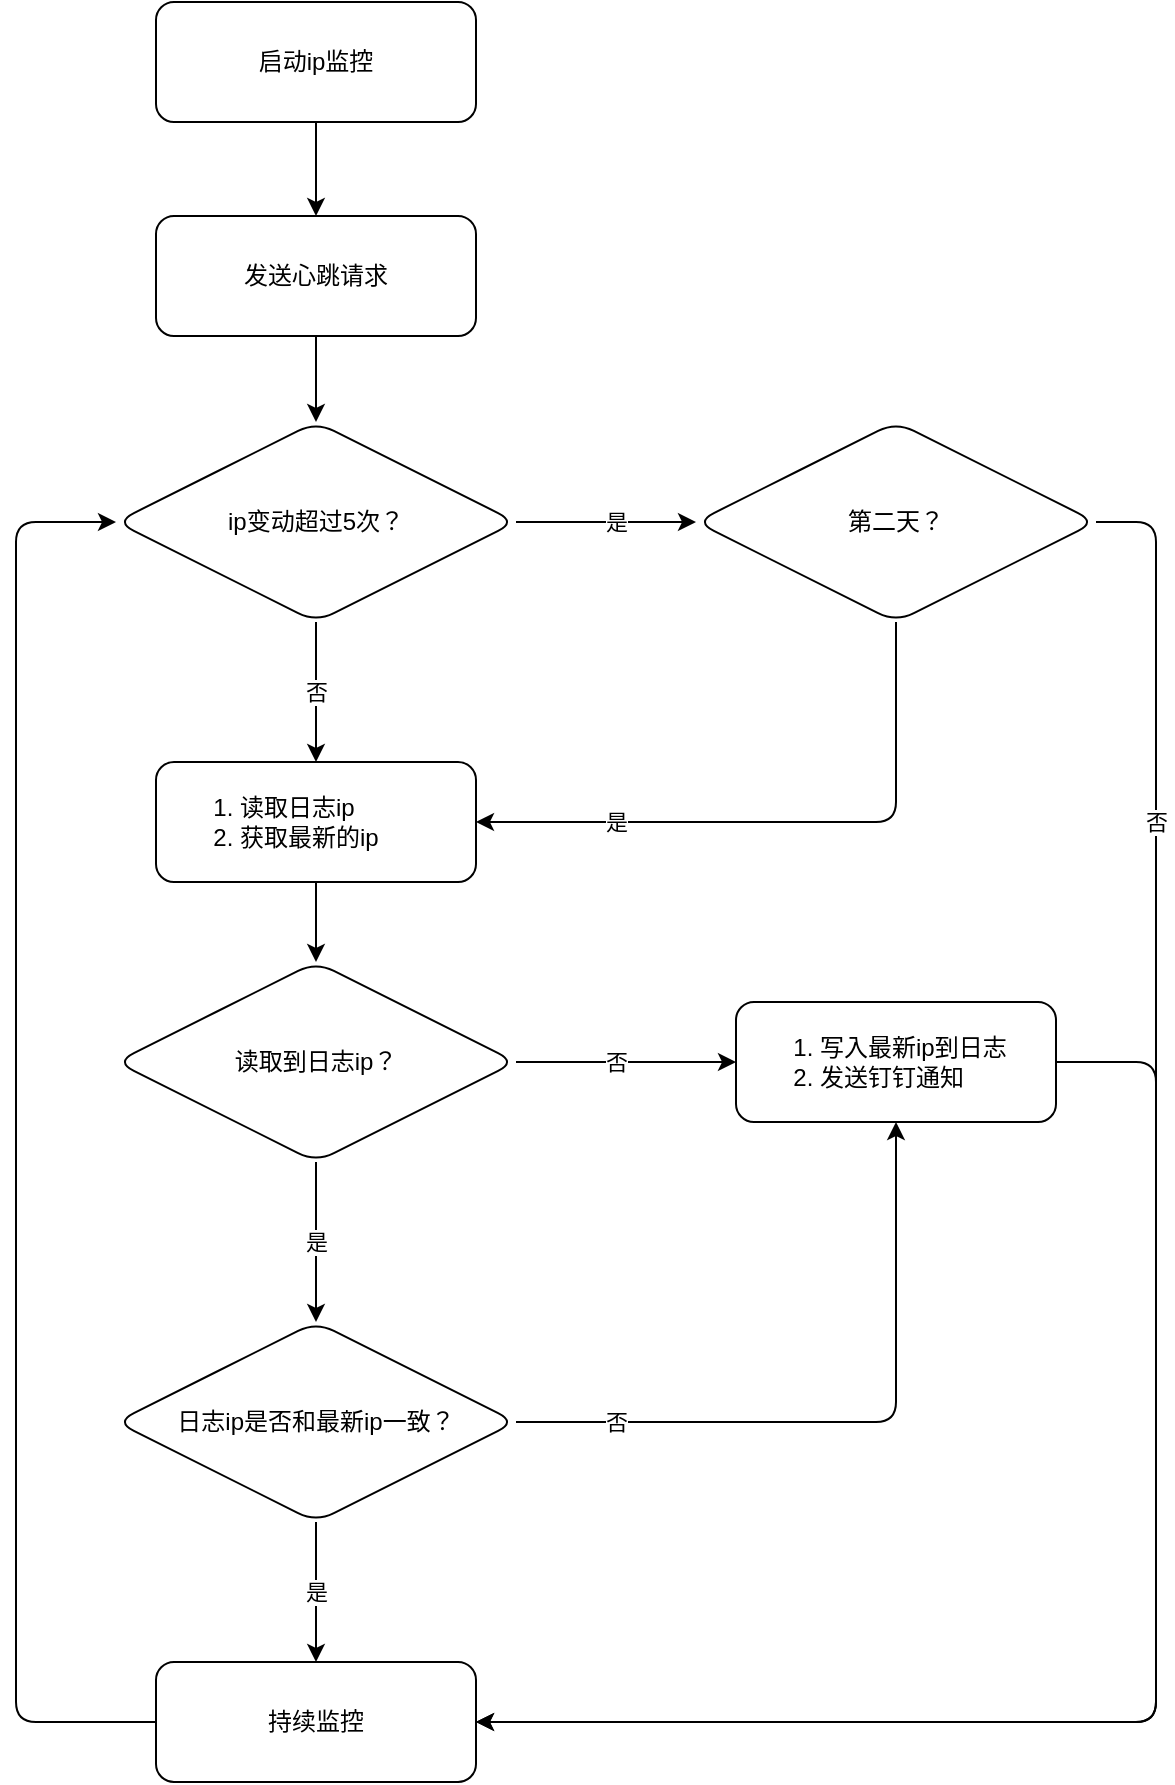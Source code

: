 <mxfile>
    <diagram id="BkIMhExrJoNv7Sv7BLBv" name="Page-1">
        <mxGraphModel dx="1099" dy="746" grid="1" gridSize="10" guides="1" tooltips="1" connect="1" arrows="1" fold="1" page="1" pageScale="1" pageWidth="850" pageHeight="1100" math="0" shadow="0">
            <root>
                <mxCell id="0"/>
                <mxCell id="1" parent="0"/>
                <mxCell id="43" value="" style="edgeStyle=orthogonalEdgeStyle;jumpStyle=none;html=1;endArrow=classic;endFill=1;" edge="1" parent="1" source="2" target="42">
                    <mxGeometry relative="1" as="geometry"/>
                </mxCell>
                <mxCell id="2" value="启动ip监控" style="rounded=1;whiteSpace=wrap;html=1;" parent="1" vertex="1">
                    <mxGeometry x="210" y="105" width="160" height="60" as="geometry"/>
                </mxCell>
                <mxCell id="7" value="" style="edgeStyle=none;html=1;" parent="1" source="4" target="6" edge="1">
                    <mxGeometry relative="1" as="geometry"/>
                </mxCell>
                <mxCell id="4" value="&lt;ol&gt;&lt;li style=&quot;&quot;&gt;读取日志ip&lt;/li&gt;&lt;li style=&quot;&quot;&gt;获取最新的ip&lt;/li&gt;&lt;/ol&gt;" style="rounded=1;whiteSpace=wrap;html=1;align=left;" parent="1" vertex="1">
                    <mxGeometry x="210" y="485" width="160" height="60" as="geometry"/>
                </mxCell>
                <mxCell id="22" value="是" style="edgeStyle=none;html=1;" edge="1" parent="1" source="6" target="21">
                    <mxGeometry relative="1" as="geometry"/>
                </mxCell>
                <mxCell id="23" value="否" style="edgeStyle=none;html=1;exitX=1;exitY=0.5;exitDx=0;exitDy=0;entryX=0;entryY=0.5;entryDx=0;entryDy=0;" edge="1" parent="1" source="6" target="10">
                    <mxGeometry x="-0.091" relative="1" as="geometry">
                        <mxPoint as="offset"/>
                    </mxGeometry>
                </mxCell>
                <mxCell id="6" value="读取到日志ip？" style="rhombus;whiteSpace=wrap;html=1;rounded=1;" parent="1" vertex="1">
                    <mxGeometry x="190" y="585" width="200" height="100" as="geometry"/>
                </mxCell>
                <mxCell id="24" style="edgeStyle=none;html=1;exitX=1;exitY=0.5;exitDx=0;exitDy=0;entryX=1;entryY=0.5;entryDx=0;entryDy=0;" edge="1" parent="1" source="10" target="13">
                    <mxGeometry relative="1" as="geometry">
                        <Array as="points">
                            <mxPoint x="710" y="635"/>
                            <mxPoint x="710" y="965"/>
                        </Array>
                    </mxGeometry>
                </mxCell>
                <mxCell id="10" value="&lt;ol&gt;&lt;li&gt;写入最新ip到日志&lt;/li&gt;&lt;li&gt;发送钉钉通知&lt;/li&gt;&lt;/ol&gt;" style="whiteSpace=wrap;html=1;rounded=1;align=left;" parent="1" vertex="1">
                    <mxGeometry x="500" y="605" width="160" height="60" as="geometry"/>
                </mxCell>
                <mxCell id="27" style="edgeStyle=orthogonalEdgeStyle;html=1;exitX=0;exitY=0.5;exitDx=0;exitDy=0;entryX=0;entryY=0.5;entryDx=0;entryDy=0;" edge="1" parent="1" source="13" target="30">
                    <mxGeometry relative="1" as="geometry">
                        <Array as="points">
                            <mxPoint x="140" y="965"/>
                            <mxPoint x="140" y="365"/>
                        </Array>
                    </mxGeometry>
                </mxCell>
                <mxCell id="13" value="持续监控" style="whiteSpace=wrap;html=1;rounded=1;" parent="1" vertex="1">
                    <mxGeometry x="210" y="935" width="160" height="60" as="geometry"/>
                </mxCell>
                <mxCell id="25" value="是" style="edgeStyle=none;html=1;entryX=0.5;entryY=0;entryDx=0;entryDy=0;" edge="1" parent="1" source="21" target="13">
                    <mxGeometry relative="1" as="geometry"/>
                </mxCell>
                <mxCell id="26" value="否" style="edgeStyle=none;html=1;exitX=1;exitY=0.5;exitDx=0;exitDy=0;entryX=0.5;entryY=1;entryDx=0;entryDy=0;" edge="1" parent="1" source="21" target="10">
                    <mxGeometry x="-0.706" relative="1" as="geometry">
                        <Array as="points">
                            <mxPoint x="580" y="815"/>
                        </Array>
                        <mxPoint as="offset"/>
                    </mxGeometry>
                </mxCell>
                <mxCell id="21" value="日志ip是否和最新ip一致？" style="rhombus;whiteSpace=wrap;html=1;rounded=1;" vertex="1" parent="1">
                    <mxGeometry x="190" y="765" width="200" height="100" as="geometry"/>
                </mxCell>
                <mxCell id="32" value="否" style="edgeStyle=none;html=1;exitX=0.5;exitY=1;exitDx=0;exitDy=0;entryX=0.5;entryY=0;entryDx=0;entryDy=0;" edge="1" parent="1" source="30" target="4">
                    <mxGeometry relative="1" as="geometry"/>
                </mxCell>
                <mxCell id="34" value="是" style="edgeStyle=none;html=1;" edge="1" parent="1" source="30" target="33">
                    <mxGeometry x="0.111" relative="1" as="geometry">
                        <mxPoint as="offset"/>
                    </mxGeometry>
                </mxCell>
                <mxCell id="30" value="ip变动超过5次？" style="rhombus;whiteSpace=wrap;html=1;rounded=1;" vertex="1" parent="1">
                    <mxGeometry x="190" y="315" width="200" height="100" as="geometry"/>
                </mxCell>
                <mxCell id="38" value="是" style="edgeStyle=none;html=1;exitX=0.5;exitY=1;exitDx=0;exitDy=0;entryX=1;entryY=0.5;entryDx=0;entryDy=0;" edge="1" parent="1" source="33" target="4">
                    <mxGeometry x="0.548" relative="1" as="geometry">
                        <Array as="points">
                            <mxPoint x="580" y="515"/>
                        </Array>
                        <mxPoint as="offset"/>
                    </mxGeometry>
                </mxCell>
                <mxCell id="41" value="否" style="edgeStyle=orthogonalEdgeStyle;jumpStyle=none;html=1;exitX=1;exitY=0.5;exitDx=0;exitDy=0;endArrow=classic;endFill=1;entryX=1;entryY=0.5;entryDx=0;entryDy=0;" edge="1" parent="1" source="33" target="13">
                    <mxGeometry x="-0.629" relative="1" as="geometry">
                        <mxPoint x="700" y="665" as="targetPoint"/>
                        <Array as="points">
                            <mxPoint x="710" y="365"/>
                            <mxPoint x="710" y="965"/>
                        </Array>
                        <mxPoint as="offset"/>
                    </mxGeometry>
                </mxCell>
                <mxCell id="33" value="第二天？" style="rhombus;whiteSpace=wrap;html=1;rounded=1;" vertex="1" parent="1">
                    <mxGeometry x="480" y="315" width="200" height="100" as="geometry"/>
                </mxCell>
                <mxCell id="44" style="edgeStyle=orthogonalEdgeStyle;jumpStyle=none;html=1;exitX=0.5;exitY=1;exitDx=0;exitDy=0;entryX=0.5;entryY=0;entryDx=0;entryDy=0;endArrow=classic;endFill=1;" edge="1" parent="1" source="42" target="30">
                    <mxGeometry relative="1" as="geometry"/>
                </mxCell>
                <mxCell id="42" value="发送心跳请求" style="rounded=1;whiteSpace=wrap;html=1;" vertex="1" parent="1">
                    <mxGeometry x="210" y="212" width="160" height="60" as="geometry"/>
                </mxCell>
            </root>
        </mxGraphModel>
    </diagram>
</mxfile>